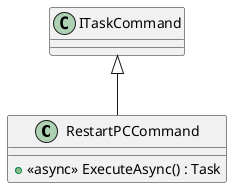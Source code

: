 @startuml
class RestartPCCommand {
    + <<async>> ExecuteAsync() : Task
}
ITaskCommand <|-- RestartPCCommand
@enduml
